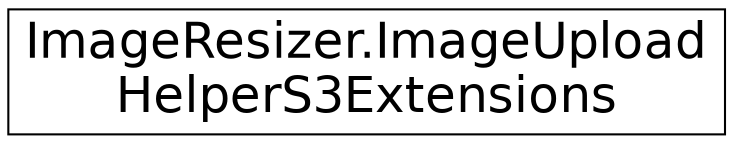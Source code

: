 digraph "Graphical Class Hierarchy"
{
  edge [fontname="Helvetica",fontsize="24",labelfontname="Helvetica",labelfontsize="24"];
  node [fontname="Helvetica",fontsize="24",shape=record];
  rankdir="LR";
  Node1 [label="ImageResizer.ImageUpload\lHelperS3Extensions",height=0.2,width=0.4,color="black", fillcolor="white", style="filled",URL="$class_image_resizer_1_1_image_upload_helper_s3_extensions.html"];
}
